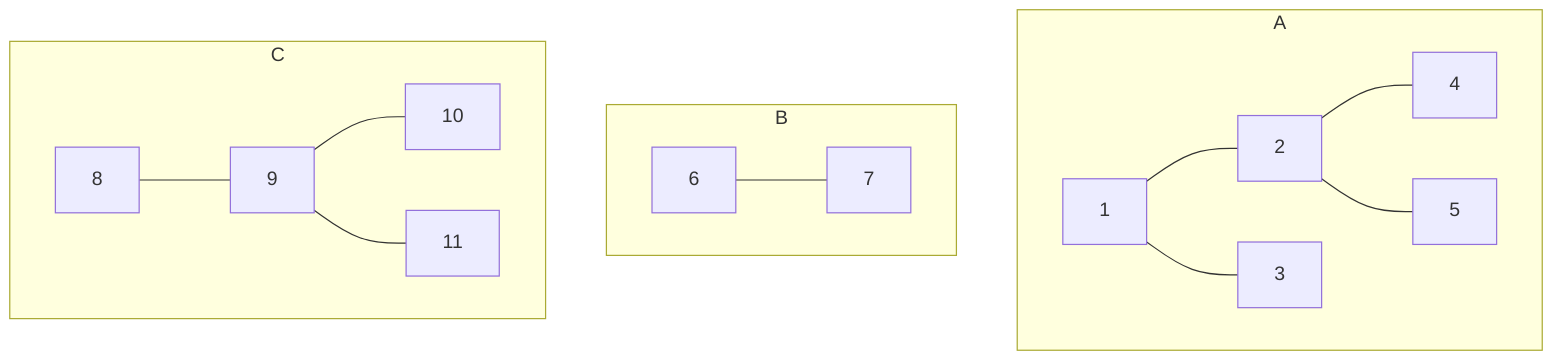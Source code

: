 graph TD;
subgraph A;
1---2;
1---3;
2---4;
2---5;
end;
subgraph B;
6---7;
end;
subgraph C;
8---9;
9---10;
9---11;
end;